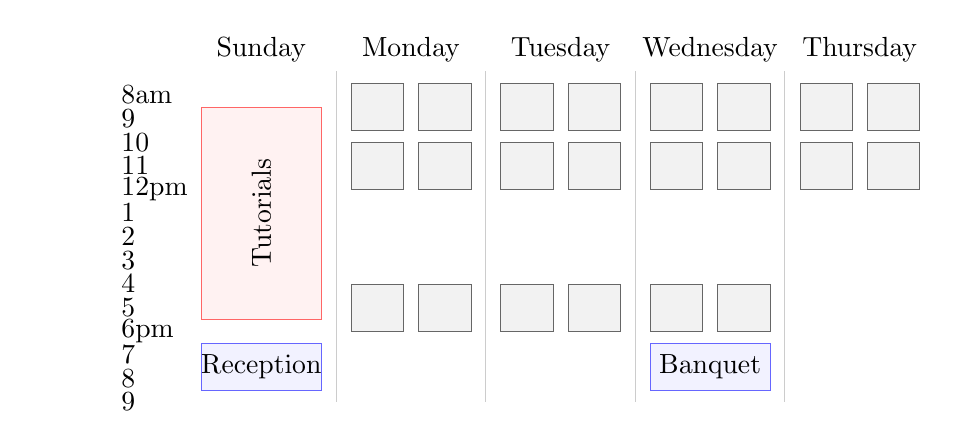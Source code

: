\begin{tikzpicture}
%\def\mult{4}
%\def\n{8}
%\draw[step=\mult/\n] (0,0) grid (\mult,\mult);

\def\m{1.9}
\node[anchor=south] (times)    at (-1.5*\m,0) {};
\node[anchor=south] (sunday)    at (0,0) {Sunday};
\node[anchor=south] (monday)    at (1*\m,0) {Monday};
\node[anchor=south] (tuesday)   at (2*\m,0) {Tuesday};
\node[anchor=south] (wednesday) at (3*\m,0) {Wednesday};
\node[anchor=south] (thursday)  at (4*\m,0) {Thursday};

\def\r{0.3}
\newcount\ti
\ti=1 %
\foreach \t in {8am,9,10,11,12pm,1,2,3,4,5,6pm,7,8,9}
{
\node[right] (a) at (-1.0*\m, -\r*\ti) {\t};
\global\advance\ti by1
}

\draw[color=black!20] ( 0.5*\m, 0) -- ( 0.5*\m, -14*\r);
\draw[color=black!20] ( 1.5*\m, 0) -- ( 1.5*\m, -14*\r);
\draw[color=black!20] ( 2.5*\m, 0) -- ( 2.5*\m, -14*\r);
\draw[color=black!20] ( 3.5*\m, 0) -- ( 3.5*\m, -14*\r);

\filldraw[line width=0.05mm,color=red!60,  fill=red!5] (-0.4*\m,  -9*\r+8*\r-0.5*\r) rectangle (0.4*\m, -18.0*\r+8*\r-0.5*\r) node[text=black,midway, rotate=90] {Tutorials};
\filldraw[line width=0.05mm,color=blue!60, fill=blue!5] (-0.4*\m, -19*\r+8*\r-0.5*\r) rectangle (0.4*\m, -21.0*\r+8*\r-0.5*\r) node[text=black,midway] {Reception};
\filldraw[line width=0.05mm,color=blue!60, fill=blue!5] ( 2.6*\m, -19*\r+8*\r-0.5*\r) rectangle (3.4*\m, -21.0*\r+8*\r-0.5*\r) node[text=black,midway] {Banquet};

\filldraw[line width=0.05mm,color=black!60, fill=black!5] (0.6*\m,  -8*\r+8*\r-0.5*\r)    rectangle (0.95*\m, -10.0*\r+8*\r-0.5*\r);
\filldraw[line width=0.05mm,color=black!60, fill=black!5] (1.05*\m, -8*\r+8*\r-0.5*\r)    rectangle (1.4*\m,  -10.0*\r+8*\r-0.5*\r);
\filldraw[line width=0.05mm,color=black!60, fill=black!5] (0.6*\m,  -10.5*\r+8*\r-0.5*\r) rectangle (0.95*\m, -12.5*\r+8*\r-0.5*\r);
\filldraw[line width=0.05mm,color=black!60, fill=black!5] (1.05*\m, -10.5*\r+8*\r-0.5*\r) rectangle (1.4*\m,  -12.5*\r+8*\r-0.5*\r);
\filldraw[line width=0.05mm,color=black!60, fill=black!5] (0.6*\m,  -16.5*\r+8*\r-0.5*\r) rectangle (0.95*\m, -18.5*\r+8*\r-0.5*\r);
\filldraw[line width=0.05mm,color=black!60, fill=black!5] (1.05*\m, -16.5*\r+8*\r-0.5*\r) rectangle (1.4*\m,  -18.5*\r+8*\r-0.5*\r);

\filldraw[line width=0.05mm,color=black!60, fill=black!5] (\m+0.6*\m,  -8*\r+8*\r-0.5*\r)    rectangle (\m+0.95*\m, -10.0*\r+8*\r-0.5*\r);
\filldraw[line width=0.05mm,color=black!60, fill=black!5] (\m+1.05*\m, -8*\r+8*\r-0.5*\r)    rectangle (\m+1.4*\m,  -10.0*\r+8*\r-0.5*\r);
\filldraw[line width=0.05mm,color=black!60, fill=black!5] (\m+0.6*\m,  -10.5*\r+8*\r-0.5*\r) rectangle (\m+0.95*\m, -12.5*\r+8*\r-0.5*\r);
\filldraw[line width=0.05mm,color=black!60, fill=black!5] (\m+1.05*\m, -10.5*\r+8*\r-0.5*\r) rectangle (\m+1.4*\m,  -12.5*\r+8*\r-0.5*\r);
\filldraw[line width=0.05mm,color=black!60, fill=black!5] (\m+0.6*\m,  -16.5*\r+8*\r-0.5*\r) rectangle (\m+0.95*\m, -18.5*\r+8*\r-0.5*\r);
\filldraw[line width=0.05mm,color=black!60, fill=black!5] (\m+1.05*\m, -16.5*\r+8*\r-0.5*\r) rectangle (\m+1.4*\m,  -18.5*\r+8*\r-0.5*\r);

\filldraw[line width=0.05mm,color=black!60, fill=black!5] (2*\m+0.6*\m,  -8*\r+8*\r-0.5*\r)    rectangle (2*\m+0.95*\m, -10.0*\r+8*\r-0.5*\r);
\filldraw[line width=0.05mm,color=black!60, fill=black!5] (2*\m+1.05*\m, -8*\r+8*\r-0.5*\r)    rectangle (2*\m+1.4*\m,  -10.0*\r+8*\r-0.5*\r);
\filldraw[line width=0.05mm,color=black!60, fill=black!5] (2*\m+0.6*\m,  -10.5*\r+8*\r-0.5*\r) rectangle (2*\m+0.95*\m, -12.5*\r+8*\r-0.5*\r);
\filldraw[line width=0.05mm,color=black!60, fill=black!5] (2*\m+1.05*\m, -10.5*\r+8*\r-0.5*\r) rectangle (2*\m+1.4*\m,  -12.5*\r+8*\r-0.5*\r);
\filldraw[line width=0.05mm,color=black!60, fill=black!5] (2*\m+0.6*\m,  -16.5*\r+8*\r-0.5*\r) rectangle (2*\m+0.95*\m, -18.5*\r+8*\r-0.5*\r);
\filldraw[line width=0.05mm,color=black!60, fill=black!5] (2*\m+1.05*\m, -16.5*\r+8*\r-0.5*\r) rectangle (2*\m+1.4*\m,  -18.5*\r+8*\r-0.5*\r);

\filldraw[line width=0.05mm,color=black!60, fill=black!5] (3*\m+0.6*\m,  -8*\r+8*\r-0.5*\r)    rectangle (3*\m+0.95*\m, -10.0*\r+8*\r-0.5*\r);
\filldraw[line width=0.05mm,color=black!60, fill=black!5] (3*\m+1.05*\m, -8*\r+8*\r-0.5*\r)    rectangle (3*\m+1.4*\m,  -10.0*\r+8*\r-0.5*\r);
\filldraw[line width=0.05mm,color=black!60, fill=black!5] (3*\m+0.6*\m,  -10.5*\r+8*\r-0.5*\r) rectangle (3*\m+0.95*\m, -12.5*\r+8*\r-0.5*\r);
\filldraw[line width=0.05mm,color=black!60, fill=black!5] (3*\m+1.05*\m, -10.5*\r+8*\r-0.5*\r) rectangle (3*\m+1.4*\m,  -12.5*\r+8*\r-0.5*\r);

\end{tikzpicture}
